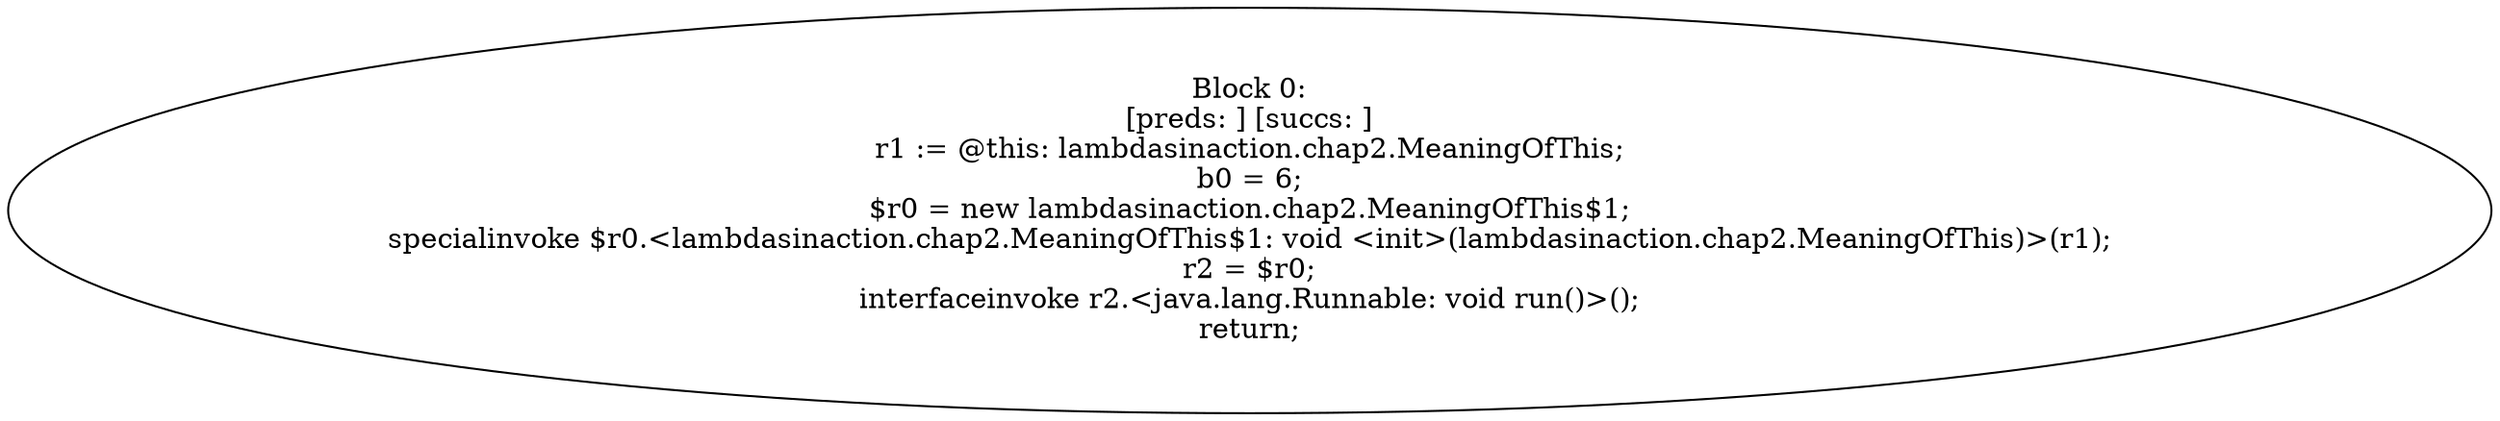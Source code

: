 digraph "unitGraph" {
    "Block 0:
[preds: ] [succs: ]
r1 := @this: lambdasinaction.chap2.MeaningOfThis;
b0 = 6;
$r0 = new lambdasinaction.chap2.MeaningOfThis$1;
specialinvoke $r0.<lambdasinaction.chap2.MeaningOfThis$1: void <init>(lambdasinaction.chap2.MeaningOfThis)>(r1);
r2 = $r0;
interfaceinvoke r2.<java.lang.Runnable: void run()>();
return;
"
}
